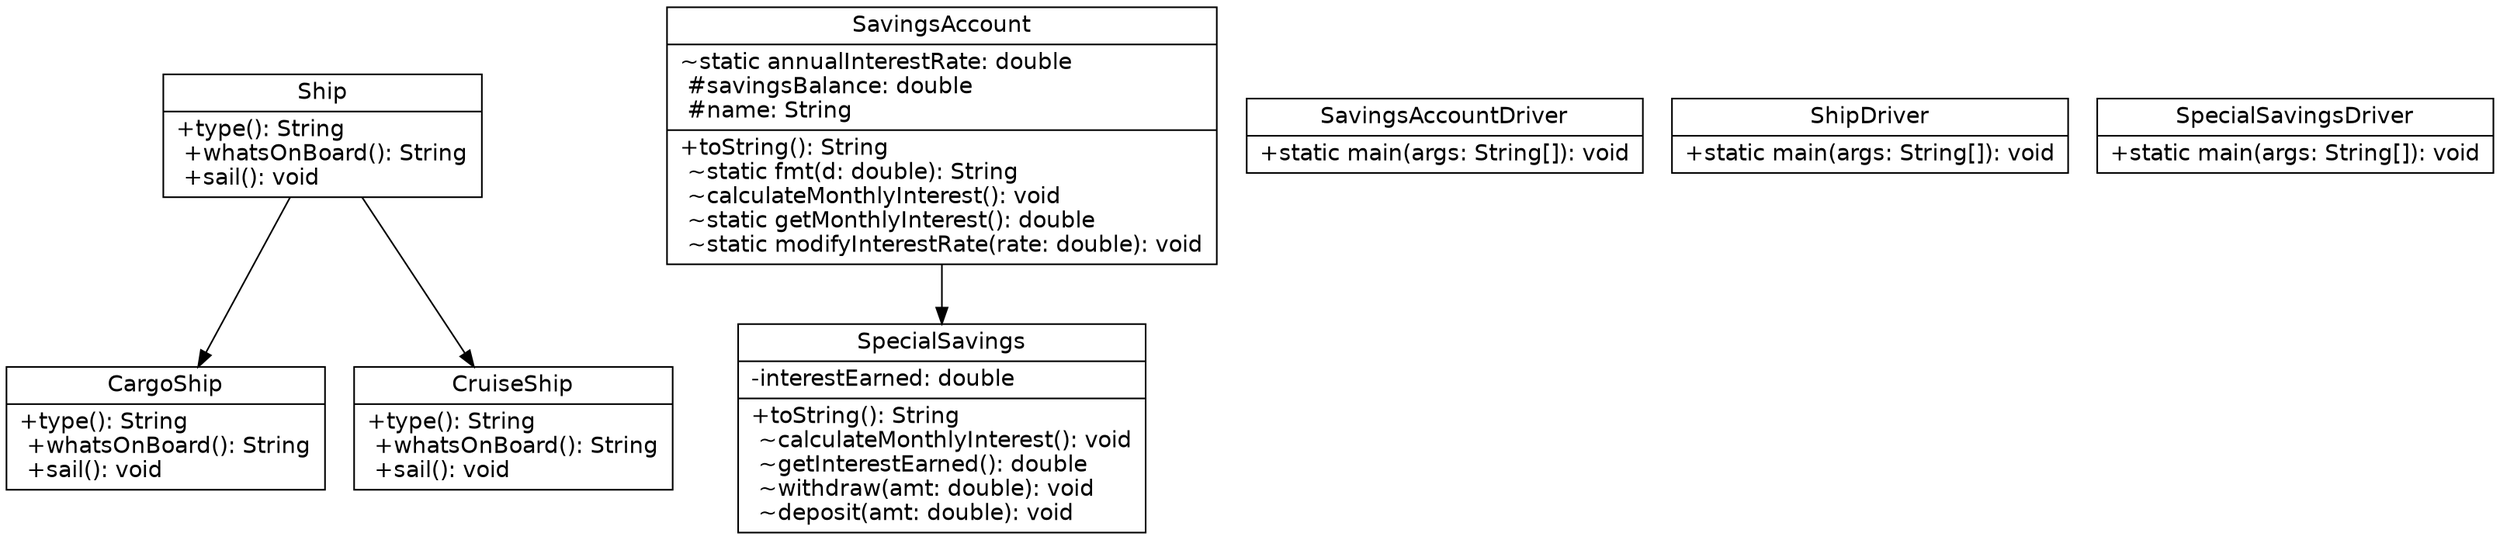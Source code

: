 digraph UML {
   node [
      fontname="Bitstream Vera Sans"
      fontsize=14
      shape=record
   ]

   "CargoShip" [
      label="{
         CargoShip
         |
         +type(): String\l
         +whatsOnBoard(): String\l
         +sail(): void\l
      }"
   ]

   "CruiseShip" [
      label="{
         CruiseShip
         |
         +type(): String\l
         +whatsOnBoard(): String\l
         +sail(): void\l
      }"
   ]

   "SavingsAccount" [
      label="{
         SavingsAccount
         |
         ~static annualInterestRate: double\l
         #savingsBalance: double\l
         #name: String\l
         |
         +toString(): String\l
         ~static fmt(d: double): String\l
         ~calculateMonthlyInterest(): void\l
         ~static getMonthlyInterest(): double\l
         ~static modifyInterestRate(rate: double): void\l
      }"
   ]

   "SavingsAccountDriver" [
      label="{
         SavingsAccountDriver
         |
         +static main(args: String[]): void\l
      }"
   ]

   "Ship" [
      label="{
         Ship
         |
         +type(): String\l
         +whatsOnBoard(): String\l
         +sail(): void\l
      }"
   ]

   "ShipDriver" [
      label="{
         ShipDriver
         |
         +static main(args: String[]): void\l
      }"
   ]

   "SpecialSavings" [
      label="{
         SpecialSavings
         |
         -interestEarned: double\l
         |
         +toString(): String\l
         ~calculateMonthlyInterest(): void\l
         ~getInterestEarned(): double\l
         ~withdraw(amt: double): void\l
         ~deposit(amt: double): void\l
      }"
   ]

   "SpecialSavingsDriver" [
      label="{
         SpecialSavingsDriver
         |
         +static main(args: String[]): void\l
      }"
   ]
   "Ship" -> "CargoShip"
   "Ship" -> "CruiseShip"
   "SavingsAccount" -> "SpecialSavings"
}
